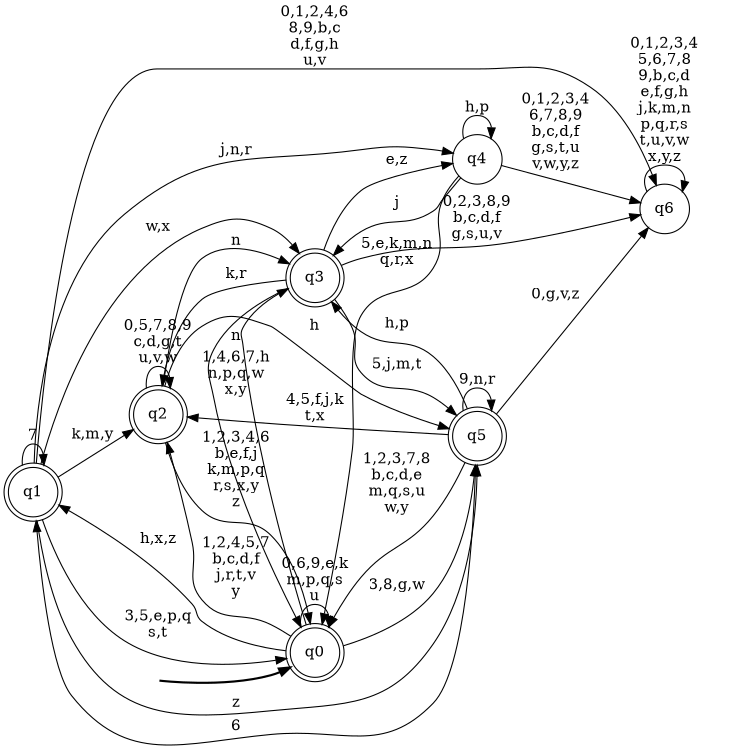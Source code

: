 digraph BlueStar {
__start0 [style = invis, shape = none, label = "", width = 0, height = 0];

rankdir=LR;
size="8,5";

s0 [style="rounded,filled", color="black", fillcolor="white" shape="doublecircle", label="q0"];
s1 [style="rounded,filled", color="black", fillcolor="white" shape="doublecircle", label="q1"];
s2 [style="rounded,filled", color="black", fillcolor="white" shape="doublecircle", label="q2"];
s3 [style="rounded,filled", color="black", fillcolor="white" shape="doublecircle", label="q3"];
s4 [style="filled", color="black", fillcolor="white" shape="circle", label="q4"];
s5 [style="rounded,filled", color="black", fillcolor="white" shape="doublecircle", label="q5"];
s6 [style="filled", color="black", fillcolor="white" shape="circle", label="q6"];
subgraph cluster_main { 
	graph [pad=".75", ranksep="0.15", nodesep="0.15"];
	 style=invis; 
	__start0 -> s0 [penwidth=2];
}
s0 -> s0 [label="0,6,9,e,k\nm,p,q,s\nu"];
s0 -> s1 [label="h,x,z"];
s0 -> s2 [label="1,2,4,5,7\nb,c,d,f\nj,r,t,v\ny"];
s0 -> s3 [label="n"];
s0 -> s5 [label="3,8,g,w"];
s1 -> s0 [label="3,5,e,p,q\ns,t"];
s1 -> s1 [label="7"];
s1 -> s2 [label="k,m,y"];
s1 -> s3 [label="w,x"];
s1 -> s4 [label="j,n,r"];
s1 -> s5 [label="z"];
s1 -> s6 [label="0,1,2,4,6\n8,9,b,c\nd,f,g,h\nu,v"];
s2 -> s0 [label="1,2,3,4,6\nb,e,f,j\nk,m,p,q\nr,s,x,y\nz"];
s2 -> s2 [label="0,5,7,8,9\nc,d,g,t\nu,v,w"];
s2 -> s3 [label="n"];
s2 -> s5 [label="h"];
s3 -> s0 [label="1,4,6,7,h\nn,p,q,w\nx,y"];
s3 -> s2 [label="k,r"];
s3 -> s4 [label="e,z"];
s3 -> s5 [label="5,j,m,t"];
s3 -> s6 [label="0,2,3,8,9\nb,c,d,f\ng,s,u,v"];
s4 -> s0 [label="5,e,k,m,n\nq,r,x"];
s4 -> s3 [label="j"];
s4 -> s4 [label="h,p"];
s4 -> s6 [label="0,1,2,3,4\n6,7,8,9\nb,c,d,f\ng,s,t,u\nv,w,y,z"];
s5 -> s0 [label="1,2,3,7,8\nb,c,d,e\nm,q,s,u\nw,y"];
s5 -> s1 [label="6"];
s5 -> s2 [label="4,5,f,j,k\nt,x"];
s5 -> s3 [label="h,p"];
s5 -> s5 [label="9,n,r"];
s5 -> s6 [label="0,g,v,z"];
s6 -> s6 [label="0,1,2,3,4\n5,6,7,8\n9,b,c,d\ne,f,g,h\nj,k,m,n\np,q,r,s\nt,u,v,w\nx,y,z"];

}